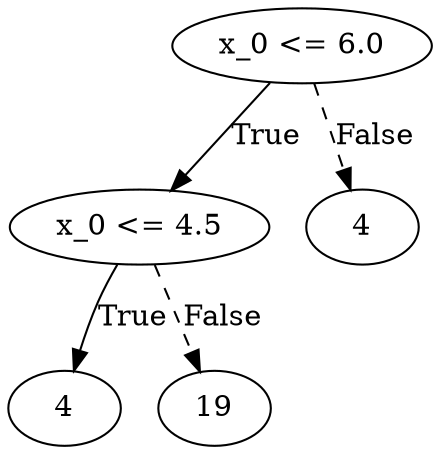 digraph {
0 [label="x_0 <= 6.0"];
1 [label="x_0 <= 4.5"];
2 [label="4"];
1 -> 2 [label="True"];
3 [label="19"];
1 -> 3 [style="dashed", label="False"];
0 -> 1 [label="True"];
4 [label="4"];
0 -> 4 [style="dashed", label="False"];

}